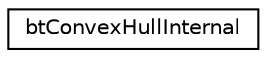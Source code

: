 digraph "Graphical Class Hierarchy"
{
  edge [fontname="Helvetica",fontsize="10",labelfontname="Helvetica",labelfontsize="10"];
  node [fontname="Helvetica",fontsize="10",shape=record];
  rankdir="LR";
  Node1 [label="btConvexHullInternal",height=0.2,width=0.4,color="black", fillcolor="white", style="filled",URL="$classbt_convex_hull_internal.html"];
}
